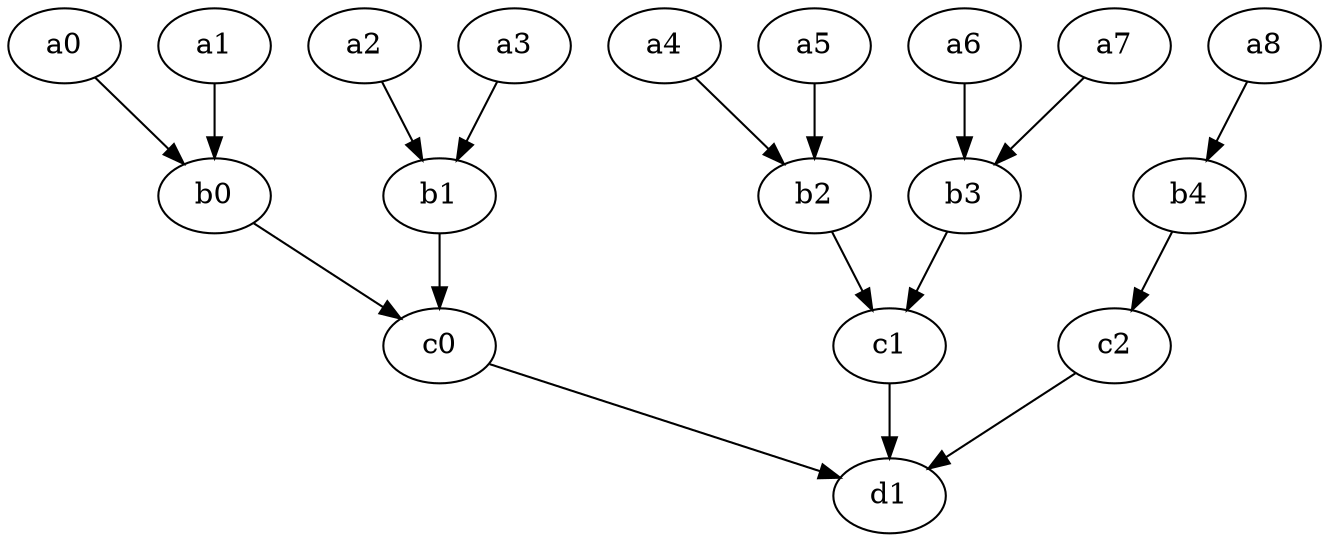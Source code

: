 digraph {

  {rank = same; a0 -> a1 -> a2 -> a3 -> a4 ->  a5 [ style = invis ]}

  a0 -> b0
  a1 -> b0
  a2 -> b1
  a3 -> b1
  a4 -> b2
  a5 -> b2
  a6 -> b3
  a7 -> b3
  a8 -> b4

  b0 -> c0
  b1 -> c0
  b2 -> c1
  b3 -> c1
  b4 -> c2

  c0 -> d1
  c1 -> d1
  c2 -> d1
}
